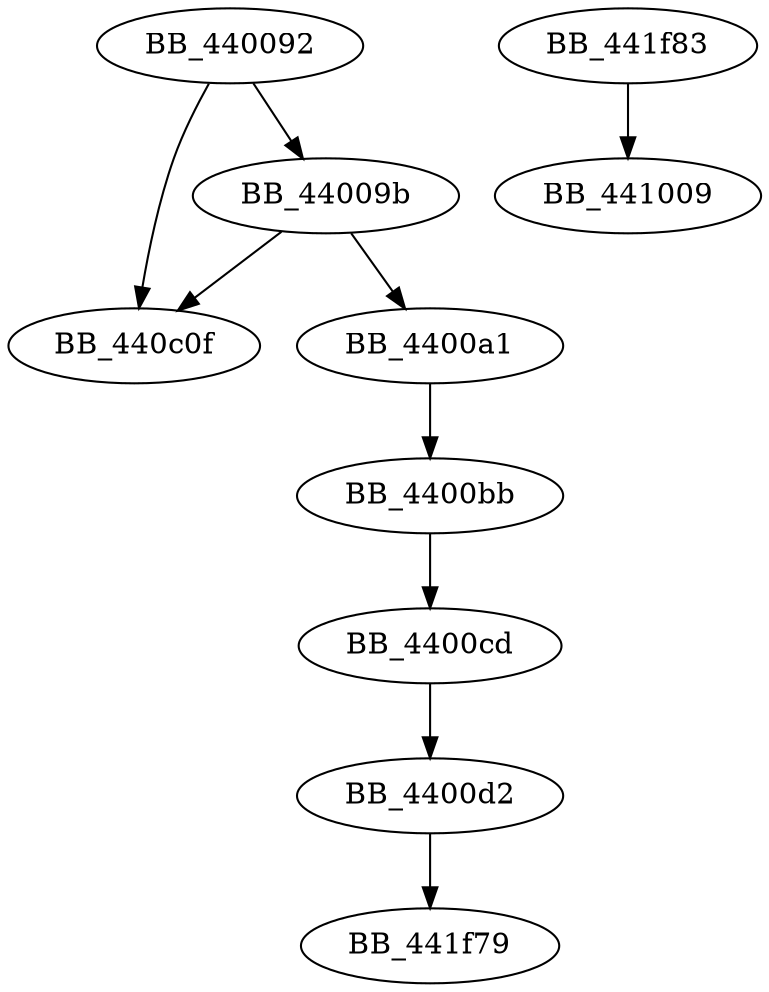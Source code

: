 DiGraph sub_440092{
BB_440092->BB_44009b
BB_440092->BB_440c0f
BB_44009b->BB_4400a1
BB_44009b->BB_440c0f
BB_4400a1->BB_4400bb
BB_4400bb->BB_4400cd
BB_4400cd->BB_4400d2
BB_4400d2->BB_441f79
BB_441f83->BB_441009
}
